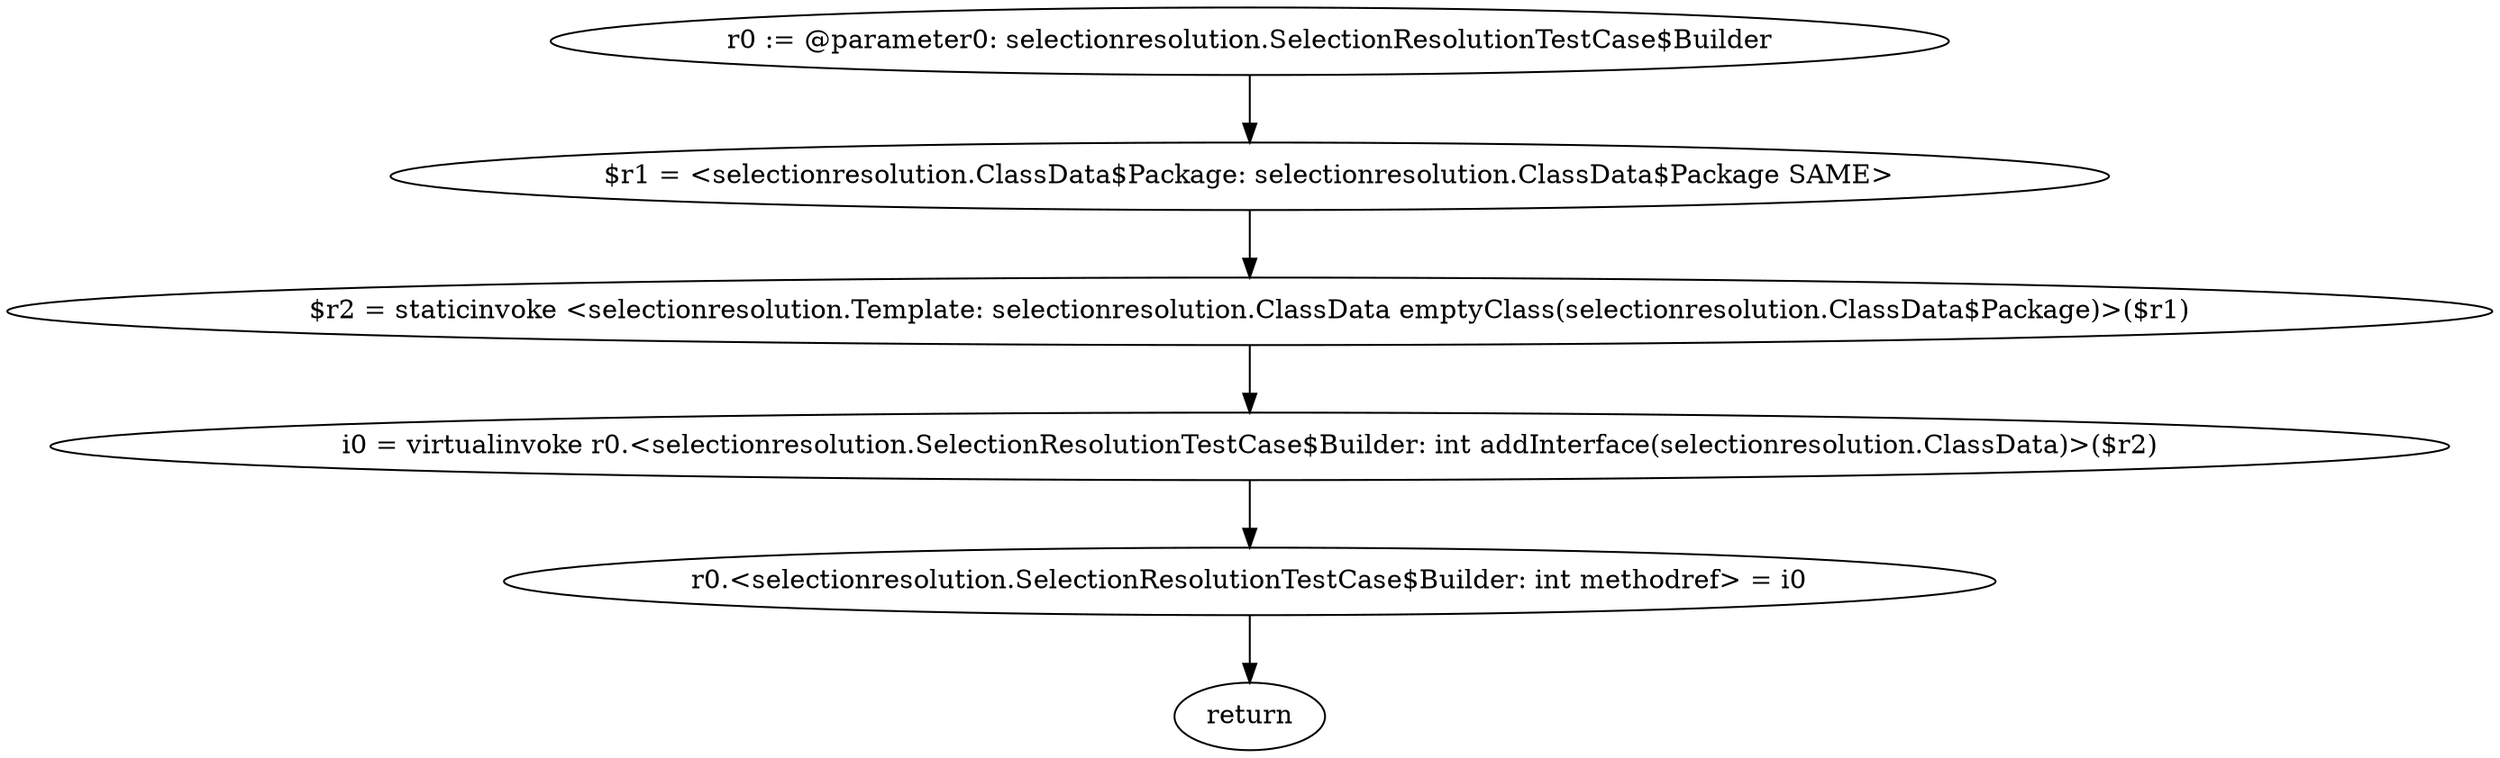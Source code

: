 digraph "unitGraph" {
    "r0 := @parameter0: selectionresolution.SelectionResolutionTestCase$Builder"
    "$r1 = <selectionresolution.ClassData$Package: selectionresolution.ClassData$Package SAME>"
    "$r2 = staticinvoke <selectionresolution.Template: selectionresolution.ClassData emptyClass(selectionresolution.ClassData$Package)>($r1)"
    "i0 = virtualinvoke r0.<selectionresolution.SelectionResolutionTestCase$Builder: int addInterface(selectionresolution.ClassData)>($r2)"
    "r0.<selectionresolution.SelectionResolutionTestCase$Builder: int methodref> = i0"
    "return"
    "r0 := @parameter0: selectionresolution.SelectionResolutionTestCase$Builder"->"$r1 = <selectionresolution.ClassData$Package: selectionresolution.ClassData$Package SAME>";
    "$r1 = <selectionresolution.ClassData$Package: selectionresolution.ClassData$Package SAME>"->"$r2 = staticinvoke <selectionresolution.Template: selectionresolution.ClassData emptyClass(selectionresolution.ClassData$Package)>($r1)";
    "$r2 = staticinvoke <selectionresolution.Template: selectionresolution.ClassData emptyClass(selectionresolution.ClassData$Package)>($r1)"->"i0 = virtualinvoke r0.<selectionresolution.SelectionResolutionTestCase$Builder: int addInterface(selectionresolution.ClassData)>($r2)";
    "i0 = virtualinvoke r0.<selectionresolution.SelectionResolutionTestCase$Builder: int addInterface(selectionresolution.ClassData)>($r2)"->"r0.<selectionresolution.SelectionResolutionTestCase$Builder: int methodref> = i0";
    "r0.<selectionresolution.SelectionResolutionTestCase$Builder: int methodref> = i0"->"return";
}
